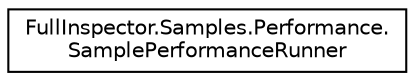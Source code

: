 digraph "Graphical Class Hierarchy"
{
  edge [fontname="Helvetica",fontsize="10",labelfontname="Helvetica",labelfontsize="10"];
  node [fontname="Helvetica",fontsize="10",shape=record];
  rankdir="LR";
  Node1 [label="FullInspector.Samples.Performance.\lSamplePerformanceRunner",height=0.2,width=0.4,color="black", fillcolor="white", style="filled",URL="$class_full_inspector_1_1_samples_1_1_performance_1_1_sample_performance_runner.html"];
}
